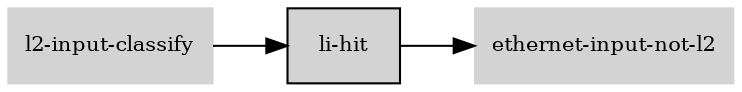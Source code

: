 digraph "li_hit_subgraph" {
  rankdir=LR;
  node [shape=box, style=filled, fontsize=10, color=lightgray, fontcolor=black, fillcolor=lightgray];
  "li-hit" [color=black, fontcolor=black, fillcolor=lightgray];
  edge [fontsize=8];
  "l2-input-classify" -> "li-hit";
  "li-hit" -> "ethernet-input-not-l2";
}

